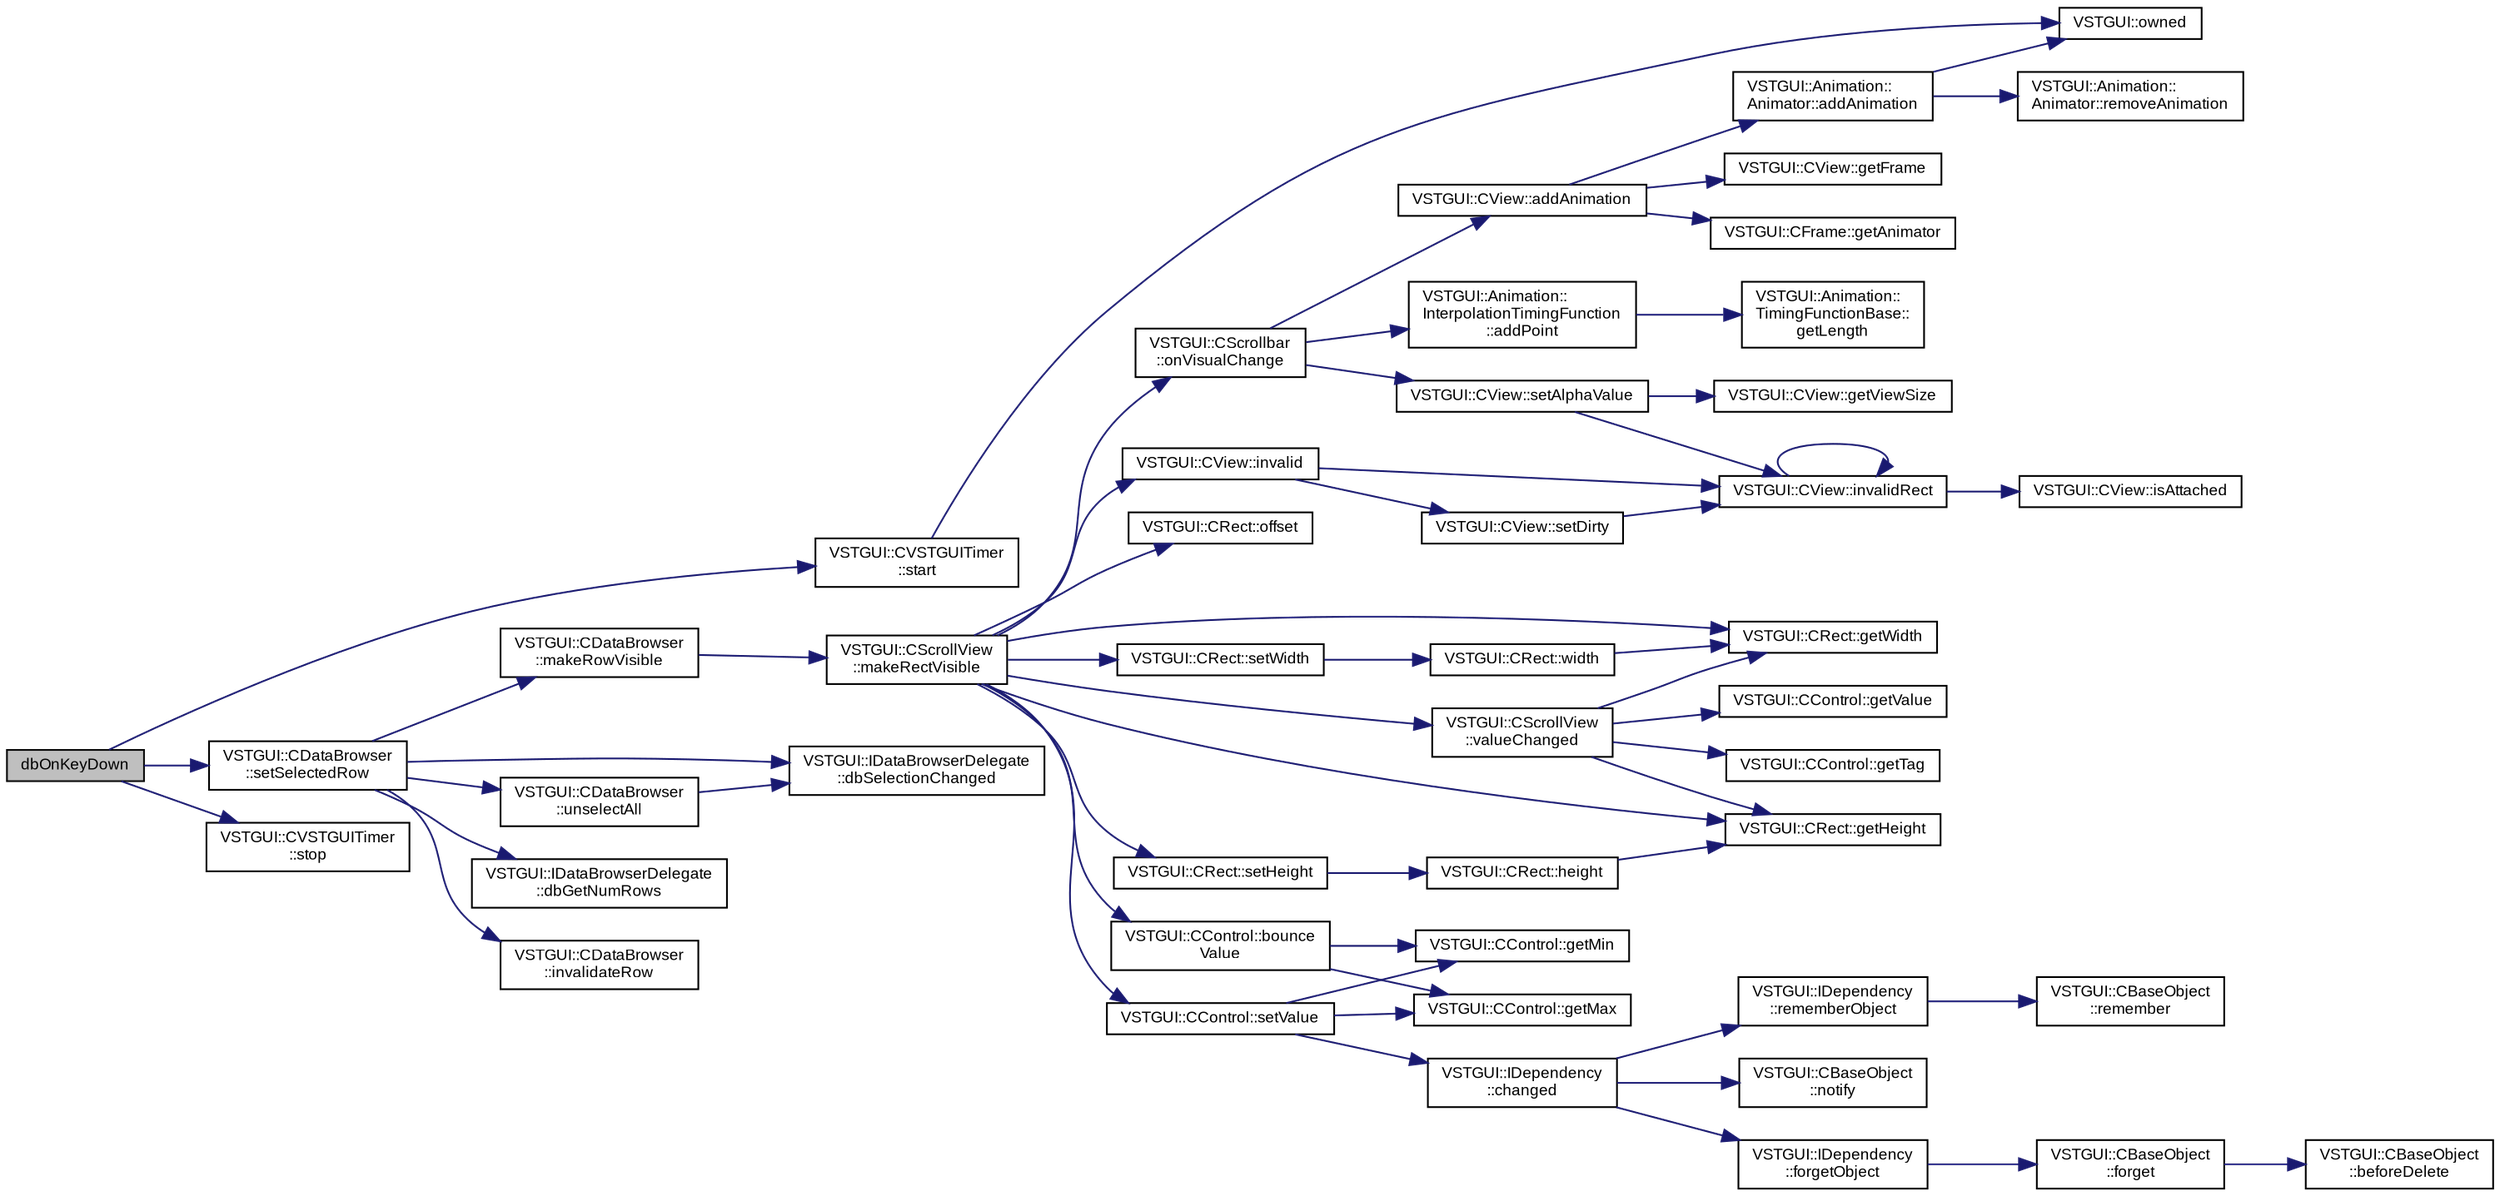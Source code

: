 digraph "dbOnKeyDown"
{
  bgcolor="transparent";
  edge [fontname="Arial",fontsize="9",labelfontname="Arial",labelfontsize="9"];
  node [fontname="Arial",fontsize="9",shape=record];
  rankdir="LR";
  Node1 [label="dbOnKeyDown",height=0.2,width=0.4,color="black", fillcolor="grey75", style="filled" fontcolor="black"];
  Node1 -> Node2 [color="midnightblue",fontsize="9",style="solid",fontname="Arial"];
  Node2 [label="VSTGUI::CVSTGUITimer\l::start",height=0.2,width=0.4,color="black",URL="$class_v_s_t_g_u_i_1_1_c_v_s_t_g_u_i_timer.html#aad5997aaaa2d622f0ca57f8b24a51a7b",tooltip="starts the timer "];
  Node2 -> Node3 [color="midnightblue",fontsize="9",style="solid",fontname="Arial"];
  Node3 [label="VSTGUI::owned",height=0.2,width=0.4,color="black",URL="$namespace_v_s_t_g_u_i.html#a8464605507078761fac5d681245eb20a"];
  Node1 -> Node4 [color="midnightblue",fontsize="9",style="solid",fontname="Arial"];
  Node4 [label="VSTGUI::CVSTGUITimer\l::stop",height=0.2,width=0.4,color="black",URL="$class_v_s_t_g_u_i_1_1_c_v_s_t_g_u_i_timer.html#a68a350717fe6bf9012843e7c977d87b2",tooltip="stops the timer, returns whether timer was running or not "];
  Node1 -> Node5 [color="midnightblue",fontsize="9",style="solid",fontname="Arial"];
  Node5 [label="VSTGUI::CDataBrowser\l::setSelectedRow",height=0.2,width=0.4,color="black",URL="$class_v_s_t_g_u_i_1_1_c_data_browser.html#ab34f0a4b957ee62e17d92fb5fec75fcb",tooltip="set the exclusive selected row "];
  Node5 -> Node6 [color="midnightblue",fontsize="9",style="solid",fontname="Arial"];
  Node6 [label="VSTGUI::CDataBrowser\l::unselectAll",height=0.2,width=0.4,color="black",URL="$class_v_s_t_g_u_i_1_1_c_data_browser.html#ad204f9856847ba3780165acbe388a155",tooltip="empty selection "];
  Node6 -> Node7 [color="midnightblue",fontsize="9",style="solid",fontname="Arial"];
  Node7 [label="VSTGUI::IDataBrowserDelegate\l::dbSelectionChanged",height=0.2,width=0.4,color="black",URL="$class_v_s_t_g_u_i_1_1_i_data_browser_delegate.html#a0b8554afada5a0eab8d74eefb8935436"];
  Node5 -> Node8 [color="midnightblue",fontsize="9",style="solid",fontname="Arial"];
  Node8 [label="VSTGUI::IDataBrowserDelegate\l::dbGetNumRows",height=0.2,width=0.4,color="black",URL="$class_v_s_t_g_u_i_1_1_i_data_browser_delegate.html#a7a995c1bb7ecebecbd53378b7d32130e",tooltip="return number of rows for CDataBrowser browser "];
  Node5 -> Node9 [color="midnightblue",fontsize="9",style="solid",fontname="Arial"];
  Node9 [label="VSTGUI::CDataBrowser\l::invalidateRow",height=0.2,width=0.4,color="black",URL="$class_v_s_t_g_u_i_1_1_c_data_browser.html#a76eb9b897036f477adedf89b82510475",tooltip="invalidates a complete row "];
  Node5 -> Node7 [color="midnightblue",fontsize="9",style="solid",fontname="Arial"];
  Node5 -> Node10 [color="midnightblue",fontsize="9",style="solid",fontname="Arial"];
  Node10 [label="VSTGUI::CDataBrowser\l::makeRowVisible",height=0.2,width=0.4,color="black",URL="$class_v_s_t_g_u_i_1_1_c_data_browser.html#a40456bf67a2cbb0eaa5bdb3897e8c0b8",tooltip="scrolls the scrollview so that row is visible "];
  Node10 -> Node11 [color="midnightblue",fontsize="9",style="solid",fontname="Arial"];
  Node11 [label="VSTGUI::CScrollView\l::makeRectVisible",height=0.2,width=0.4,color="black",URL="$class_v_s_t_g_u_i_1_1_c_scroll_view.html#ad69f12c2e8328208ba0f58b845a04ecf",tooltip="set scrollview to show rect "];
  Node11 -> Node12 [color="midnightblue",fontsize="9",style="solid",fontname="Arial"];
  Node12 [label="VSTGUI::CRect::offset",height=0.2,width=0.4,color="black",URL="$struct_v_s_t_g_u_i_1_1_c_rect.html#a3b15bdeea464922589dfe91b21d991ce"];
  Node11 -> Node13 [color="midnightblue",fontsize="9",style="solid",fontname="Arial"];
  Node13 [label="VSTGUI::CRect::setWidth",height=0.2,width=0.4,color="black",URL="$struct_v_s_t_g_u_i_1_1_c_rect.html#a7e69f8e49a406917215c3260790d4698"];
  Node13 -> Node14 [color="midnightblue",fontsize="9",style="solid",fontname="Arial"];
  Node14 [label="VSTGUI::CRect::width",height=0.2,width=0.4,color="black",URL="$struct_v_s_t_g_u_i_1_1_c_rect.html#aac17e64c594f7da1f088efeb1e53f114"];
  Node14 -> Node15 [color="midnightblue",fontsize="9",style="solid",fontname="Arial"];
  Node15 [label="VSTGUI::CRect::getWidth",height=0.2,width=0.4,color="black",URL="$struct_v_s_t_g_u_i_1_1_c_rect.html#a8b4fe88292b8e95807a9b07a26cd1cb1"];
  Node11 -> Node15 [color="midnightblue",fontsize="9",style="solid",fontname="Arial"];
  Node11 -> Node16 [color="midnightblue",fontsize="9",style="solid",fontname="Arial"];
  Node16 [label="VSTGUI::CRect::setHeight",height=0.2,width=0.4,color="black",URL="$struct_v_s_t_g_u_i_1_1_c_rect.html#a5067e7f1239cf80b5488792ecf3ac098"];
  Node16 -> Node17 [color="midnightblue",fontsize="9",style="solid",fontname="Arial"];
  Node17 [label="VSTGUI::CRect::height",height=0.2,width=0.4,color="black",URL="$struct_v_s_t_g_u_i_1_1_c_rect.html#a5ca7ffa8316b6835e331dfd01534ed32"];
  Node17 -> Node18 [color="midnightblue",fontsize="9",style="solid",fontname="Arial"];
  Node18 [label="VSTGUI::CRect::getHeight",height=0.2,width=0.4,color="black",URL="$struct_v_s_t_g_u_i_1_1_c_rect.html#a1f4be3a475a8fb7d8defa4621c01558d"];
  Node11 -> Node18 [color="midnightblue",fontsize="9",style="solid",fontname="Arial"];
  Node11 -> Node19 [color="midnightblue",fontsize="9",style="solid",fontname="Arial"];
  Node19 [label="VSTGUI::CControl::setValue",height=0.2,width=0.4,color="black",URL="$class_v_s_t_g_u_i_1_1_c_control.html#a06bf62da9ba043bcf1b4c26bb2bf357b"];
  Node19 -> Node20 [color="midnightblue",fontsize="9",style="solid",fontname="Arial"];
  Node20 [label="VSTGUI::CControl::getMin",height=0.2,width=0.4,color="black",URL="$class_v_s_t_g_u_i_1_1_c_control.html#a7cf3216ed0a504f4bab603c67ef403f2"];
  Node19 -> Node21 [color="midnightblue",fontsize="9",style="solid",fontname="Arial"];
  Node21 [label="VSTGUI::CControl::getMax",height=0.2,width=0.4,color="black",URL="$class_v_s_t_g_u_i_1_1_c_control.html#aa89b448a266e794c3d967593b3faf4a8"];
  Node19 -> Node22 [color="midnightblue",fontsize="9",style="solid",fontname="Arial"];
  Node22 [label="VSTGUI::IDependency\l::changed",height=0.2,width=0.4,color="black",URL="$class_v_s_t_g_u_i_1_1_i_dependency.html#acac105ad797d9700f9a31946792ecbc0"];
  Node22 -> Node23 [color="midnightblue",fontsize="9",style="solid",fontname="Arial"];
  Node23 [label="VSTGUI::IDependency\l::rememberObject",height=0.2,width=0.4,color="black",URL="$class_v_s_t_g_u_i_1_1_i_dependency.html#a9005955fa448192caddbbced658a616c"];
  Node23 -> Node24 [color="midnightblue",fontsize="9",style="solid",fontname="Arial"];
  Node24 [label="VSTGUI::CBaseObject\l::remember",height=0.2,width=0.4,color="black",URL="$class_v_s_t_g_u_i_1_1_c_base_object.html#ada0719d1daaca4af1795018001769311",tooltip="increase refcount "];
  Node22 -> Node25 [color="midnightblue",fontsize="9",style="solid",fontname="Arial"];
  Node25 [label="VSTGUI::CBaseObject\l::notify",height=0.2,width=0.4,color="black",URL="$class_v_s_t_g_u_i_1_1_c_base_object.html#ab18c3bcc0cb674396848861dfd78a83a"];
  Node22 -> Node26 [color="midnightblue",fontsize="9",style="solid",fontname="Arial"];
  Node26 [label="VSTGUI::IDependency\l::forgetObject",height=0.2,width=0.4,color="black",URL="$class_v_s_t_g_u_i_1_1_i_dependency.html#a626f70bf0ebe5646d8e1335e5c8a607a"];
  Node26 -> Node27 [color="midnightblue",fontsize="9",style="solid",fontname="Arial"];
  Node27 [label="VSTGUI::CBaseObject\l::forget",height=0.2,width=0.4,color="black",URL="$class_v_s_t_g_u_i_1_1_c_base_object.html#ad63e28fbe95a3458c97c60bfacd47ab8",tooltip="decrease refcount and delete object if refcount == 0 "];
  Node27 -> Node28 [color="midnightblue",fontsize="9",style="solid",fontname="Arial"];
  Node28 [label="VSTGUI::CBaseObject\l::beforeDelete",height=0.2,width=0.4,color="black",URL="$class_v_s_t_g_u_i_1_1_c_base_object.html#a7109cc8e58c631f14b338c5e60633d7b"];
  Node11 -> Node29 [color="midnightblue",fontsize="9",style="solid",fontname="Arial"];
  Node29 [label="VSTGUI::CControl::bounce\lValue",height=0.2,width=0.4,color="black",URL="$class_v_s_t_g_u_i_1_1_c_control.html#a28bd46996ac9f5362dcf92bf6d825e8d"];
  Node29 -> Node21 [color="midnightblue",fontsize="9",style="solid",fontname="Arial"];
  Node29 -> Node20 [color="midnightblue",fontsize="9",style="solid",fontname="Arial"];
  Node11 -> Node30 [color="midnightblue",fontsize="9",style="solid",fontname="Arial"];
  Node30 [label="VSTGUI::CScrollbar\l::onVisualChange",height=0.2,width=0.4,color="black",URL="$class_v_s_t_g_u_i_1_1_c_scrollbar.html#a4913f82e0e7e6b5a0dafb53aaa2e4cac"];
  Node30 -> Node31 [color="midnightblue",fontsize="9",style="solid",fontname="Arial"];
  Node31 [label="VSTGUI::Animation::\lInterpolationTimingFunction\l::addPoint",height=0.2,width=0.4,color="black",URL="$class_v_s_t_g_u_i_1_1_animation_1_1_interpolation_timing_function.html#a110935fdba8346f35d530ba0a82419e6",tooltip="both values are normalized ones "];
  Node31 -> Node32 [color="midnightblue",fontsize="9",style="solid",fontname="Arial"];
  Node32 [label="VSTGUI::Animation::\lTimingFunctionBase::\lgetLength",height=0.2,width=0.4,color="black",URL="$class_v_s_t_g_u_i_1_1_animation_1_1_timing_function_base.html#a67cd323fecc35d2cd8895e08f9e242e6"];
  Node30 -> Node33 [color="midnightblue",fontsize="9",style="solid",fontname="Arial"];
  Node33 [label="VSTGUI::CView::addAnimation",height=0.2,width=0.4,color="black",URL="$class_v_s_t_g_u_i_1_1_c_view.html#ad2a5962bd58b120ead1a75f7b4a7ca9a"];
  Node33 -> Node34 [color="midnightblue",fontsize="9",style="solid",fontname="Arial"];
  Node34 [label="VSTGUI::CView::getFrame",height=0.2,width=0.4,color="black",URL="$class_v_s_t_g_u_i_1_1_c_view.html#a2045d5fae6d0f8c615dc55113828359a",tooltip="get frame "];
  Node33 -> Node35 [color="midnightblue",fontsize="9",style="solid",fontname="Arial"];
  Node35 [label="VSTGUI::CFrame::getAnimator",height=0.2,width=0.4,color="black",URL="$class_v_s_t_g_u_i_1_1_c_frame.html#aa7609ca92096612f85c0fa58058bd2f8",tooltip="get animator for this frame "];
  Node33 -> Node36 [color="midnightblue",fontsize="9",style="solid",fontname="Arial"];
  Node36 [label="VSTGUI::Animation::\lAnimator::addAnimation",height=0.2,width=0.4,color="black",URL="$class_v_s_t_g_u_i_1_1_animation_1_1_animator.html#a42b159b8f4e793638508e7b38c88c514"];
  Node36 -> Node37 [color="midnightblue",fontsize="9",style="solid",fontname="Arial"];
  Node37 [label="VSTGUI::Animation::\lAnimator::removeAnimation",height=0.2,width=0.4,color="black",URL="$class_v_s_t_g_u_i_1_1_animation_1_1_animator.html#a2d1cd53cfc4276cd235f9ea6fa95026d"];
  Node36 -> Node3 [color="midnightblue",fontsize="9",style="solid",fontname="Arial"];
  Node30 -> Node38 [color="midnightblue",fontsize="9",style="solid",fontname="Arial"];
  Node38 [label="VSTGUI::CView::setAlphaValue",height=0.2,width=0.4,color="black",URL="$class_v_s_t_g_u_i_1_1_c_view.html#a231289d0aa4c6c85931a822afab8b2bf",tooltip="set alpha value which will be applied when drawing this view "];
  Node38 -> Node39 [color="midnightblue",fontsize="9",style="solid",fontname="Arial"];
  Node39 [label="VSTGUI::CView::invalidRect",height=0.2,width=0.4,color="black",URL="$class_v_s_t_g_u_i_1_1_c_view.html#ad414ba3d5e64f9fdc11309e05266ffcf",tooltip="mark rect as invalid "];
  Node39 -> Node40 [color="midnightblue",fontsize="9",style="solid",fontname="Arial"];
  Node40 [label="VSTGUI::CView::isAttached",height=0.2,width=0.4,color="black",URL="$class_v_s_t_g_u_i_1_1_c_view.html#a1b7f04ee36bdaecd09a2625370dc90d8",tooltip="is view attached to a parentView "];
  Node39 -> Node39 [color="midnightblue",fontsize="9",style="solid",fontname="Arial"];
  Node38 -> Node41 [color="midnightblue",fontsize="9",style="solid",fontname="Arial"];
  Node41 [label="VSTGUI::CView::getViewSize",height=0.2,width=0.4,color="black",URL="$class_v_s_t_g_u_i_1_1_c_view.html#a7b14fb07c53ccfa07dc91900f4fe01f1",tooltip="read only access to view size "];
  Node11 -> Node42 [color="midnightblue",fontsize="9",style="solid",fontname="Arial"];
  Node42 [label="VSTGUI::CView::invalid",height=0.2,width=0.4,color="black",URL="$class_v_s_t_g_u_i_1_1_c_view.html#a51647a4891b4a9cbaf8595171c5ad3fc",tooltip="mark whole view as invalid "];
  Node42 -> Node43 [color="midnightblue",fontsize="9",style="solid",fontname="Arial"];
  Node43 [label="VSTGUI::CView::setDirty",height=0.2,width=0.4,color="black",URL="$class_v_s_t_g_u_i_1_1_c_view.html#a0f19a61606a7f547b62102310063ea76",tooltip="set the view to dirty so that it is redrawn in the next idle. Thread Safe ! "];
  Node43 -> Node39 [color="midnightblue",fontsize="9",style="solid",fontname="Arial"];
  Node42 -> Node39 [color="midnightblue",fontsize="9",style="solid",fontname="Arial"];
  Node11 -> Node44 [color="midnightblue",fontsize="9",style="solid",fontname="Arial"];
  Node44 [label="VSTGUI::CScrollView\l::valueChanged",height=0.2,width=0.4,color="black",URL="$class_v_s_t_g_u_i_1_1_c_scroll_view.html#a9e11979012090b0ff41c3f59aef6023d"];
  Node44 -> Node45 [color="midnightblue",fontsize="9",style="solid",fontname="Arial"];
  Node45 [label="VSTGUI::CControl::getValue",height=0.2,width=0.4,color="black",URL="$class_v_s_t_g_u_i_1_1_c_control.html#a0cecc937d7e222b7e3d8fac5294aa38f"];
  Node44 -> Node46 [color="midnightblue",fontsize="9",style="solid",fontname="Arial"];
  Node46 [label="VSTGUI::CControl::getTag",height=0.2,width=0.4,color="black",URL="$class_v_s_t_g_u_i_1_1_c_control.html#a6f5b9468bcf84c776485950a9c6990c3"];
  Node44 -> Node15 [color="midnightblue",fontsize="9",style="solid",fontname="Arial"];
  Node44 -> Node18 [color="midnightblue",fontsize="9",style="solid",fontname="Arial"];
}
